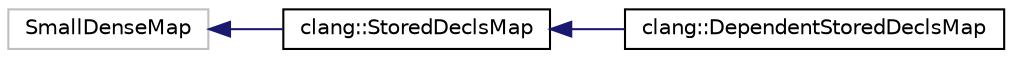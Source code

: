 digraph "Graphical Class Hierarchy"
{
 // LATEX_PDF_SIZE
  bgcolor="transparent";
  edge [fontname="Helvetica",fontsize="10",labelfontname="Helvetica",labelfontsize="10"];
  node [fontname="Helvetica",fontsize="10",shape=record];
  rankdir="LR";
  Node1594 [label="SmallDenseMap",height=0.2,width=0.4,color="grey75",tooltip=" "];
  Node1594 -> Node0 [dir="back",color="midnightblue",fontsize="10",style="solid",fontname="Helvetica"];
  Node0 [label="clang::StoredDeclsMap",height=0.2,width=0.4,color="black",URL="$classclang_1_1StoredDeclsMap.html",tooltip=" "];
  Node0 -> Node1 [dir="back",color="midnightblue",fontsize="10",style="solid",fontname="Helvetica"];
  Node1 [label="clang::DependentStoredDeclsMap",height=0.2,width=0.4,color="black",URL="$classclang_1_1DependentStoredDeclsMap.html",tooltip=" "];
}
